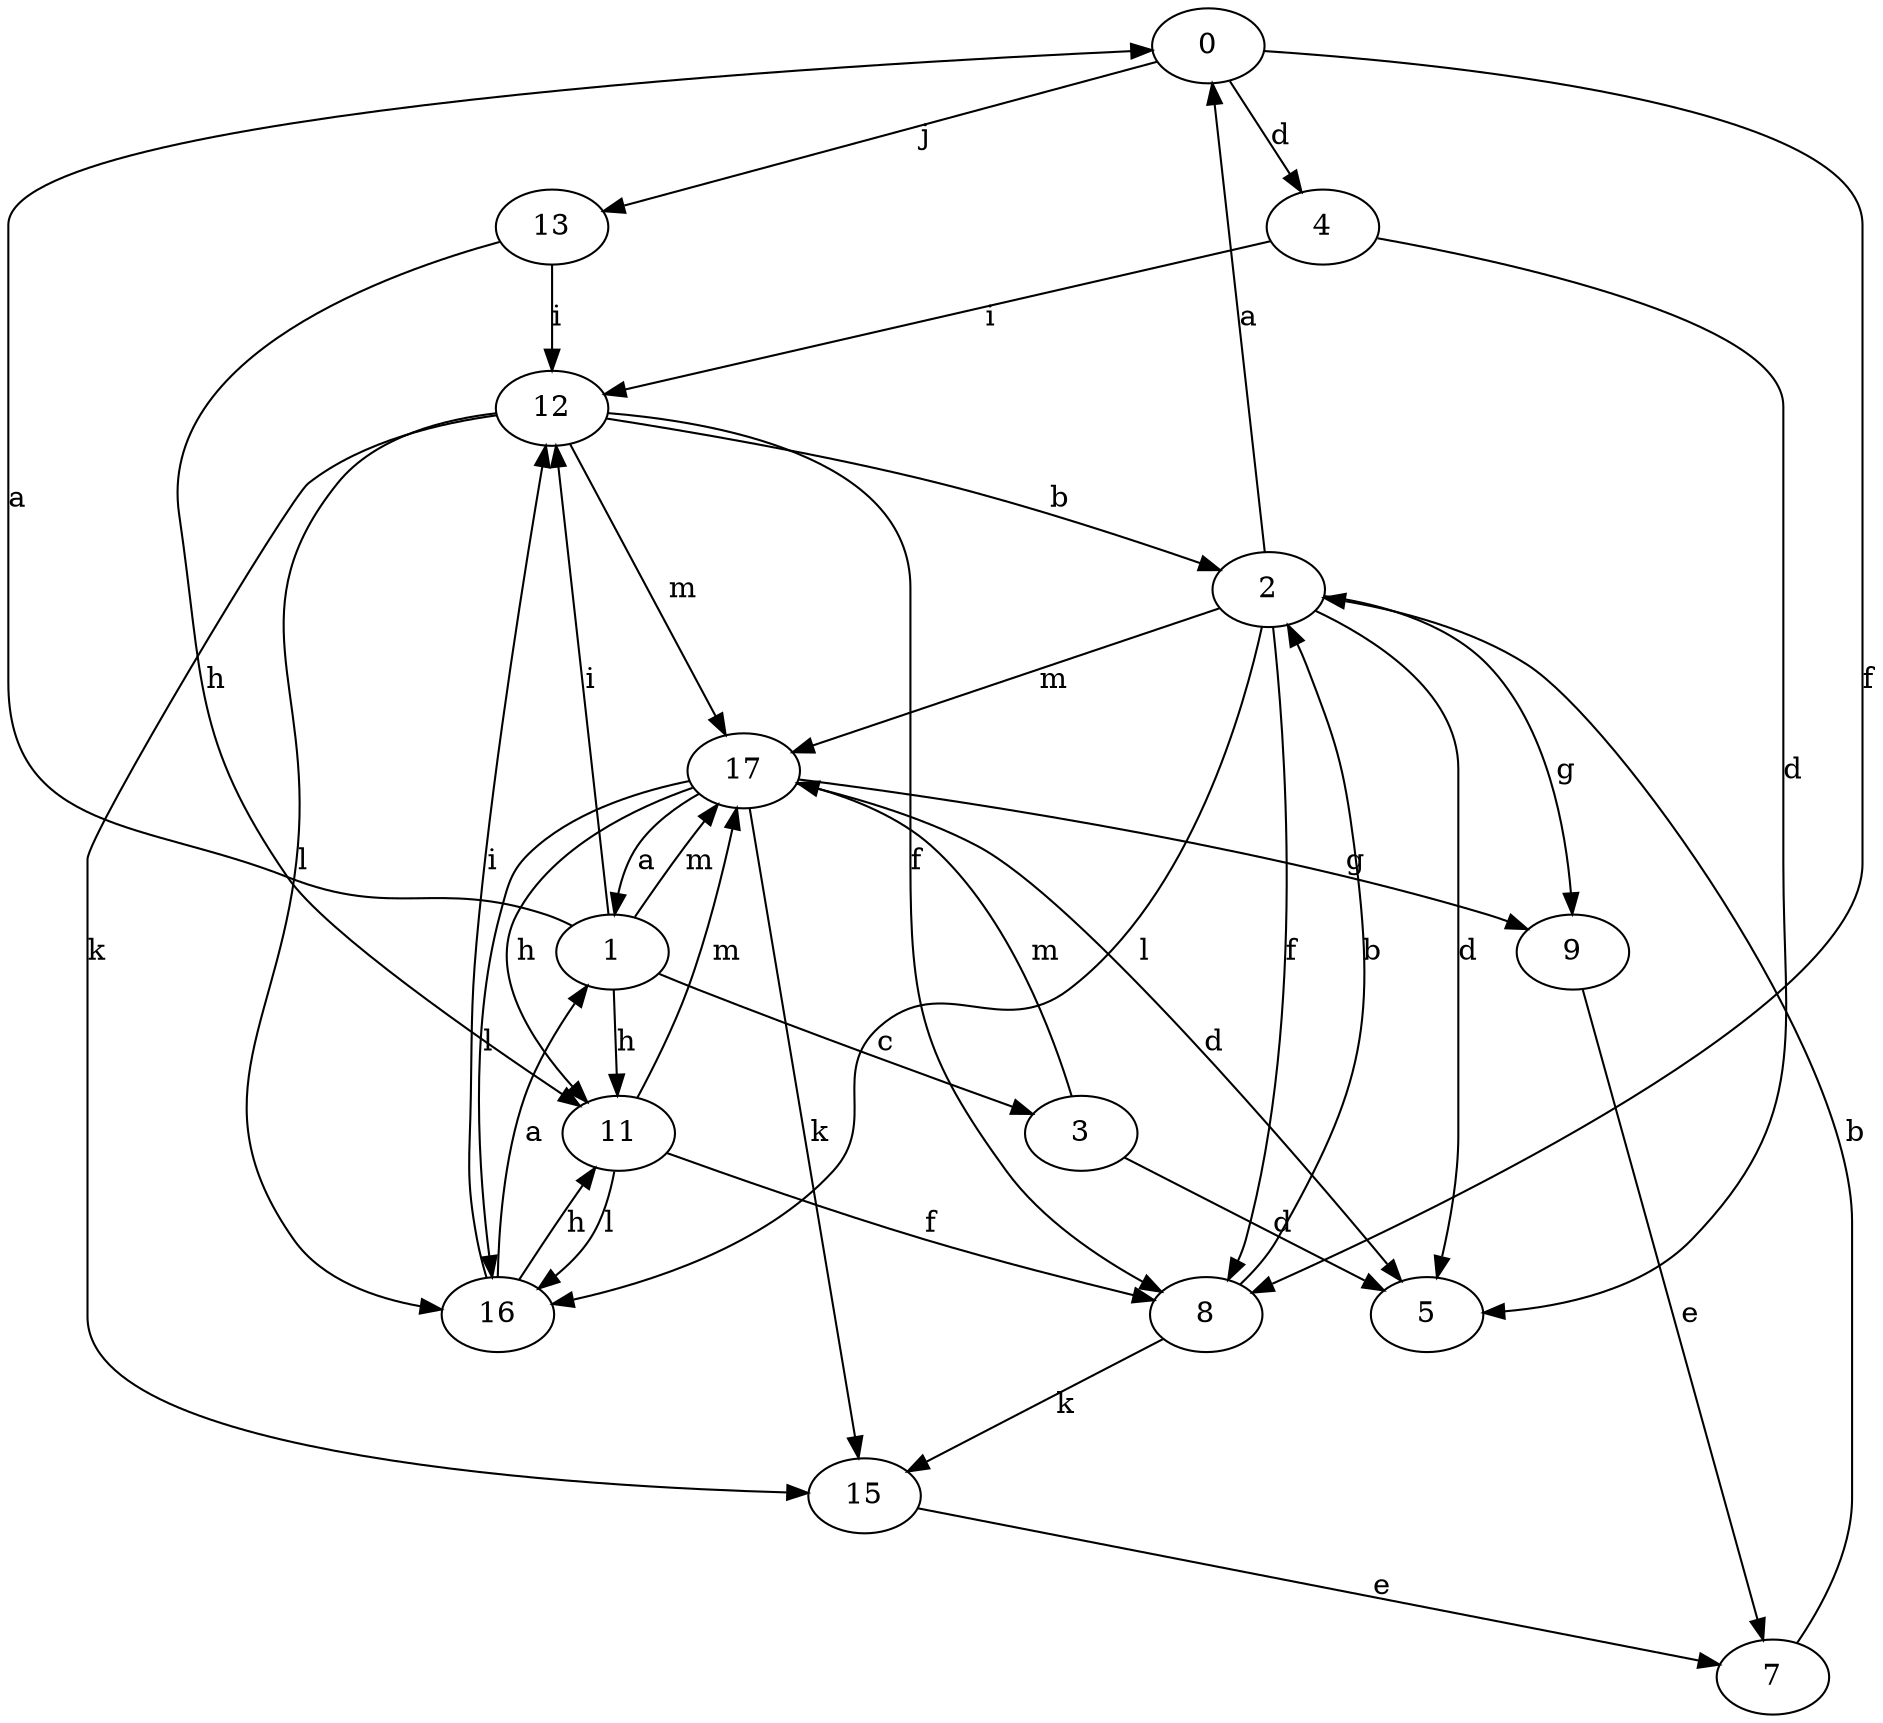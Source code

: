 strict digraph  {
0;
1;
2;
3;
4;
5;
7;
8;
9;
11;
12;
13;
15;
16;
17;
0 -> 4  [label=d];
0 -> 8  [label=f];
0 -> 13  [label=j];
1 -> 0  [label=a];
1 -> 3  [label=c];
1 -> 11  [label=h];
1 -> 12  [label=i];
1 -> 17  [label=m];
2 -> 0  [label=a];
2 -> 5  [label=d];
2 -> 8  [label=f];
2 -> 9  [label=g];
2 -> 16  [label=l];
2 -> 17  [label=m];
3 -> 5  [label=d];
3 -> 17  [label=m];
4 -> 5  [label=d];
4 -> 12  [label=i];
7 -> 2  [label=b];
8 -> 2  [label=b];
8 -> 15  [label=k];
9 -> 7  [label=e];
11 -> 8  [label=f];
11 -> 16  [label=l];
11 -> 17  [label=m];
12 -> 2  [label=b];
12 -> 8  [label=f];
12 -> 15  [label=k];
12 -> 16  [label=l];
12 -> 17  [label=m];
13 -> 11  [label=h];
13 -> 12  [label=i];
15 -> 7  [label=e];
16 -> 1  [label=a];
16 -> 11  [label=h];
16 -> 12  [label=i];
17 -> 1  [label=a];
17 -> 5  [label=d];
17 -> 9  [label=g];
17 -> 11  [label=h];
17 -> 15  [label=k];
17 -> 16  [label=l];
}
